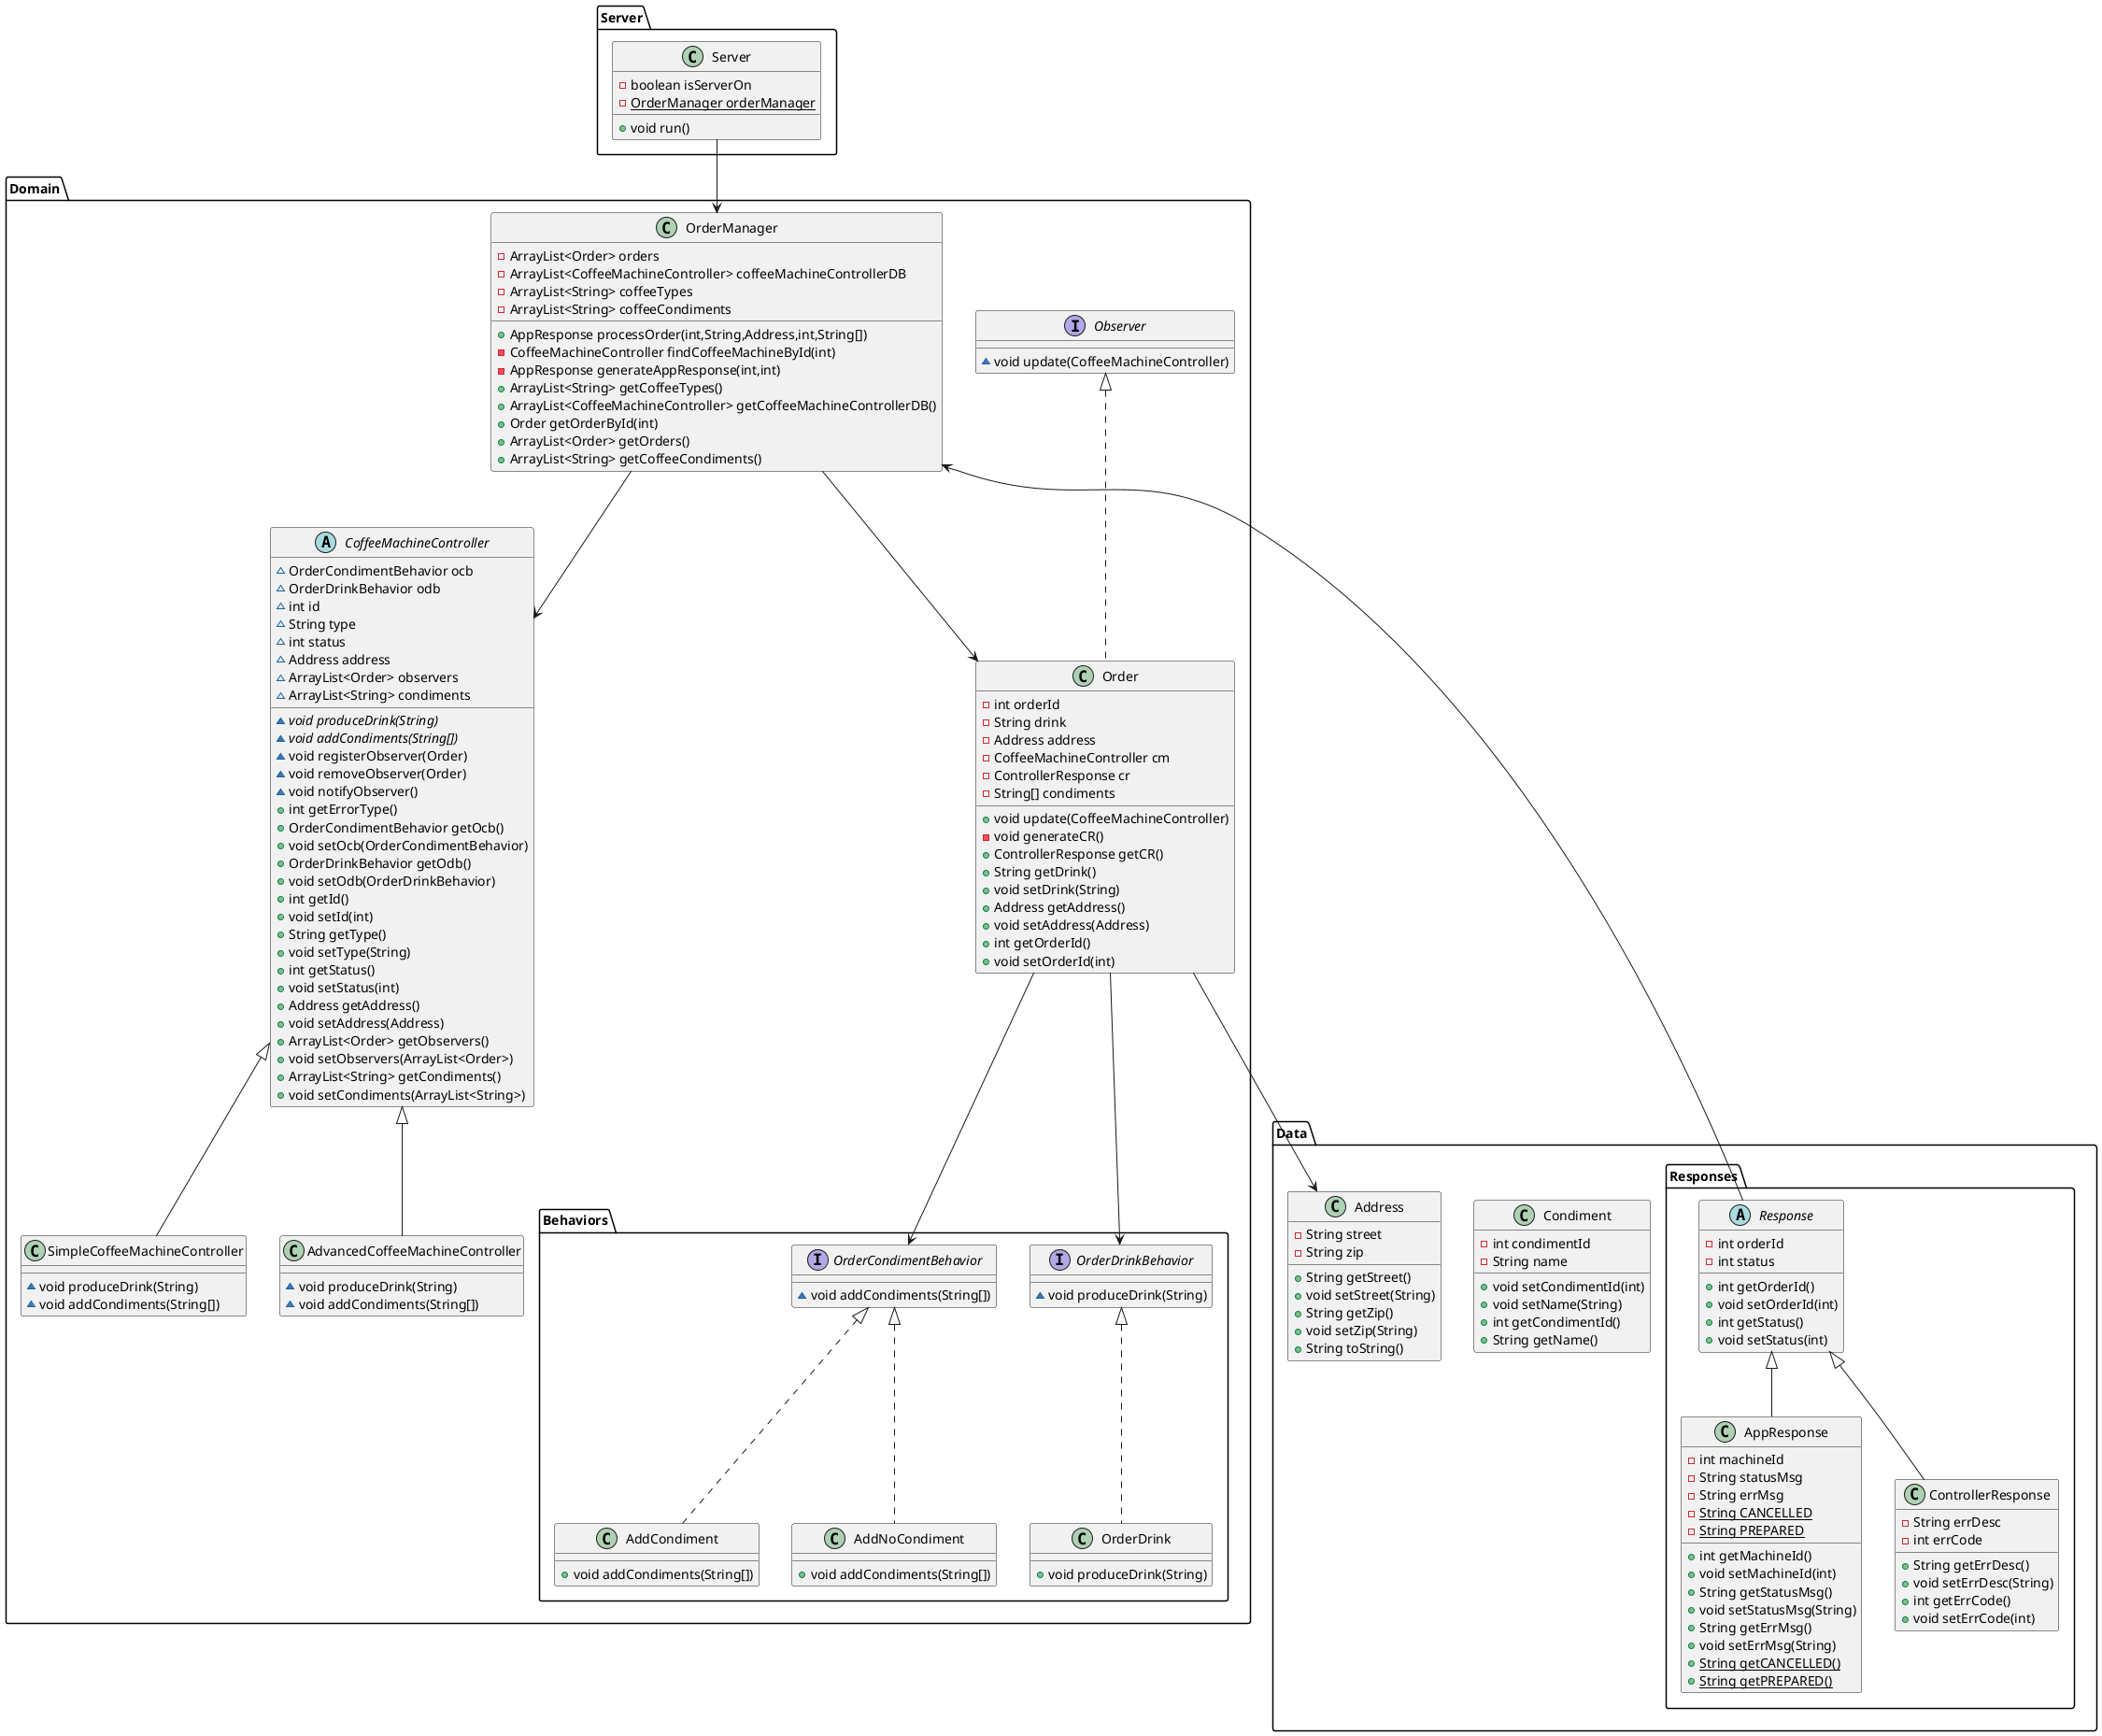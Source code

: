 @startuml
class Data.Responses.AppResponse {
- int machineId
- String statusMsg
- String errMsg
- {static} String CANCELLED
- {static} String PREPARED
+ int getMachineId()
+ void setMachineId(int)
+ String getStatusMsg()
+ void setStatusMsg(String)
+ String getErrMsg()
+ void setErrMsg(String)
+ {static} String getCANCELLED()
+ {static} String getPREPARED()
}
abstract class Domain.CoffeeMachineController {
~ OrderCondimentBehavior ocb
~ OrderDrinkBehavior odb
~ int id
~ String type
~ int status
~ Address address
~ ArrayList<Order> observers
~ ArrayList<String> condiments
~ {abstract}void produceDrink(String)
~ {abstract}void addCondiments(String[])
~ void registerObserver(Order)
~ void removeObserver(Order)
~ void notifyObserver()
+ int getErrorType()
+ OrderCondimentBehavior getOcb()
+ void setOcb(OrderCondimentBehavior)
+ OrderDrinkBehavior getOdb()
+ void setOdb(OrderDrinkBehavior)
+ int getId()
+ void setId(int)
+ String getType()
+ void setType(String)
+ int getStatus()
+ void setStatus(int)
+ Address getAddress()
+ void setAddress(Address)
+ ArrayList<Order> getObservers()
+ void setObservers(ArrayList<Order>)
+ ArrayList<String> getCondiments()
+ void setCondiments(ArrayList<String>)
}
abstract class Data.Responses.Response {
- int orderId
- int status
+ int getOrderId()
+ void setOrderId(int)
+ int getStatus()
+ void setStatus(int)
}
class Server.Server {
- boolean isServerOn
- {static} OrderManager orderManager
+ void run()
}
interface Domain.Behaviors.OrderDrinkBehavior {
~ void produceDrink(String)
}
class Domain.Behaviors.OrderDrink {
+ void produceDrink(String)
}
class Domain.Behaviors.AddNoCondiment {
+ void addCondiments(String[])
}
class Data.Condiment {
- int condimentId
- String name
+ void setCondimentId(int)
+ void setName(String)
+ int getCondimentId()
+ String getName()
}
class Domain.SimpleCoffeeMachineController {
~ void produceDrink(String)
~ void addCondiments(String[])
}
interface Domain.Behaviors.OrderCondimentBehavior {
~ void addCondiments(String[])
}
class Domain.Order {
- int orderId
- String drink
- Address address
- CoffeeMachineController cm
- ControllerResponse cr
- String[] condiments
+ void update(CoffeeMachineController)
- void generateCR()
+ ControllerResponse getCR()
+ String getDrink()
+ void setDrink(String)
+ Address getAddress()
+ void setAddress(Address)
+ int getOrderId()
+ void setOrderId(int)
}
class Data.Responses.ControllerResponse {
- String errDesc
- int errCode
+ String getErrDesc()
+ void setErrDesc(String)
+ int getErrCode()
+ void setErrCode(int)
}
class Domain.AdvancedCoffeeMachineController {
~ void produceDrink(String)
~ void addCondiments(String[])
}
interface Domain.Observer {
~ void update(CoffeeMachineController)
}
class Data.Address {
- String street
- String zip
+ String getStreet()
+ void setStreet(String)
+ String getZip()
+ void setZip(String)
+ String toString()
}
class Domain.Behaviors.AddCondiment {
+ void addCondiments(String[])
}
class Domain.OrderManager {
- ArrayList<Order> orders
- ArrayList<CoffeeMachineController> coffeeMachineControllerDB
- ArrayList<String> coffeeTypes
- ArrayList<String> coffeeCondiments
+ AppResponse processOrder(int,String,Address,int,String[])
- CoffeeMachineController findCoffeeMachineById(int)
- AppResponse generateAppResponse(int,int)
+ ArrayList<String> getCoffeeTypes()
+ ArrayList<CoffeeMachineController> getCoffeeMachineControllerDB()
+ Order getOrderById(int)
+ ArrayList<Order> getOrders()
+ ArrayList<String> getCoffeeCondiments()
}


Data.Responses.Response <|-- Data.Responses.AppResponse
Domain.Behaviors.OrderDrinkBehavior <|.. Domain.Behaviors.OrderDrink
Domain.Behaviors.OrderCondimentBehavior <|.. Domain.Behaviors.AddNoCondiment
Domain.CoffeeMachineController <|-- Domain.SimpleCoffeeMachineController
Domain.Observer <|.. Domain.Order
Data.Responses.Response <|-- Data.Responses.ControllerResponse
Domain.CoffeeMachineController <|-- Domain.AdvancedCoffeeMachineController
Domain.Behaviors.OrderCondimentBehavior <|.. Domain.Behaviors.AddCondiment

Domain.OrderManager --> Domain.Order
Domain.OrderManager --> Domain.CoffeeMachineController
Server.Server --> Domain.OrderManager
Data.Responses.Response --> Domain.OrderManager
Domain.Order --> Data.Address
Domain.Order --> Domain.Behaviors.OrderDrinkBehavior
Domain.Order --> Domain.Behaviors.OrderCondimentBehavior
@enduml
